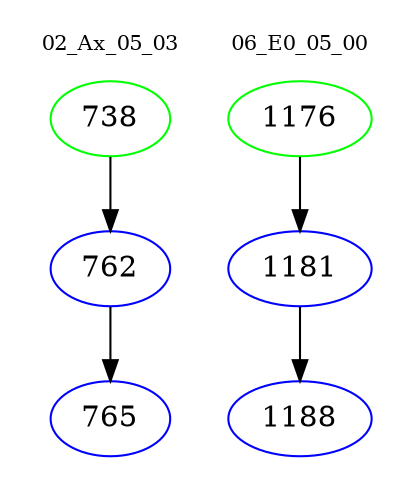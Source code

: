digraph{
subgraph cluster_0 {
color = white
label = "02_Ax_05_03";
fontsize=10;
T0_738 [label="738", color="green"]
T0_738 -> T0_762 [color="black"]
T0_762 [label="762", color="blue"]
T0_762 -> T0_765 [color="black"]
T0_765 [label="765", color="blue"]
}
subgraph cluster_1 {
color = white
label = "06_E0_05_00";
fontsize=10;
T1_1176 [label="1176", color="green"]
T1_1176 -> T1_1181 [color="black"]
T1_1181 [label="1181", color="blue"]
T1_1181 -> T1_1188 [color="black"]
T1_1188 [label="1188", color="blue"]
}
}
